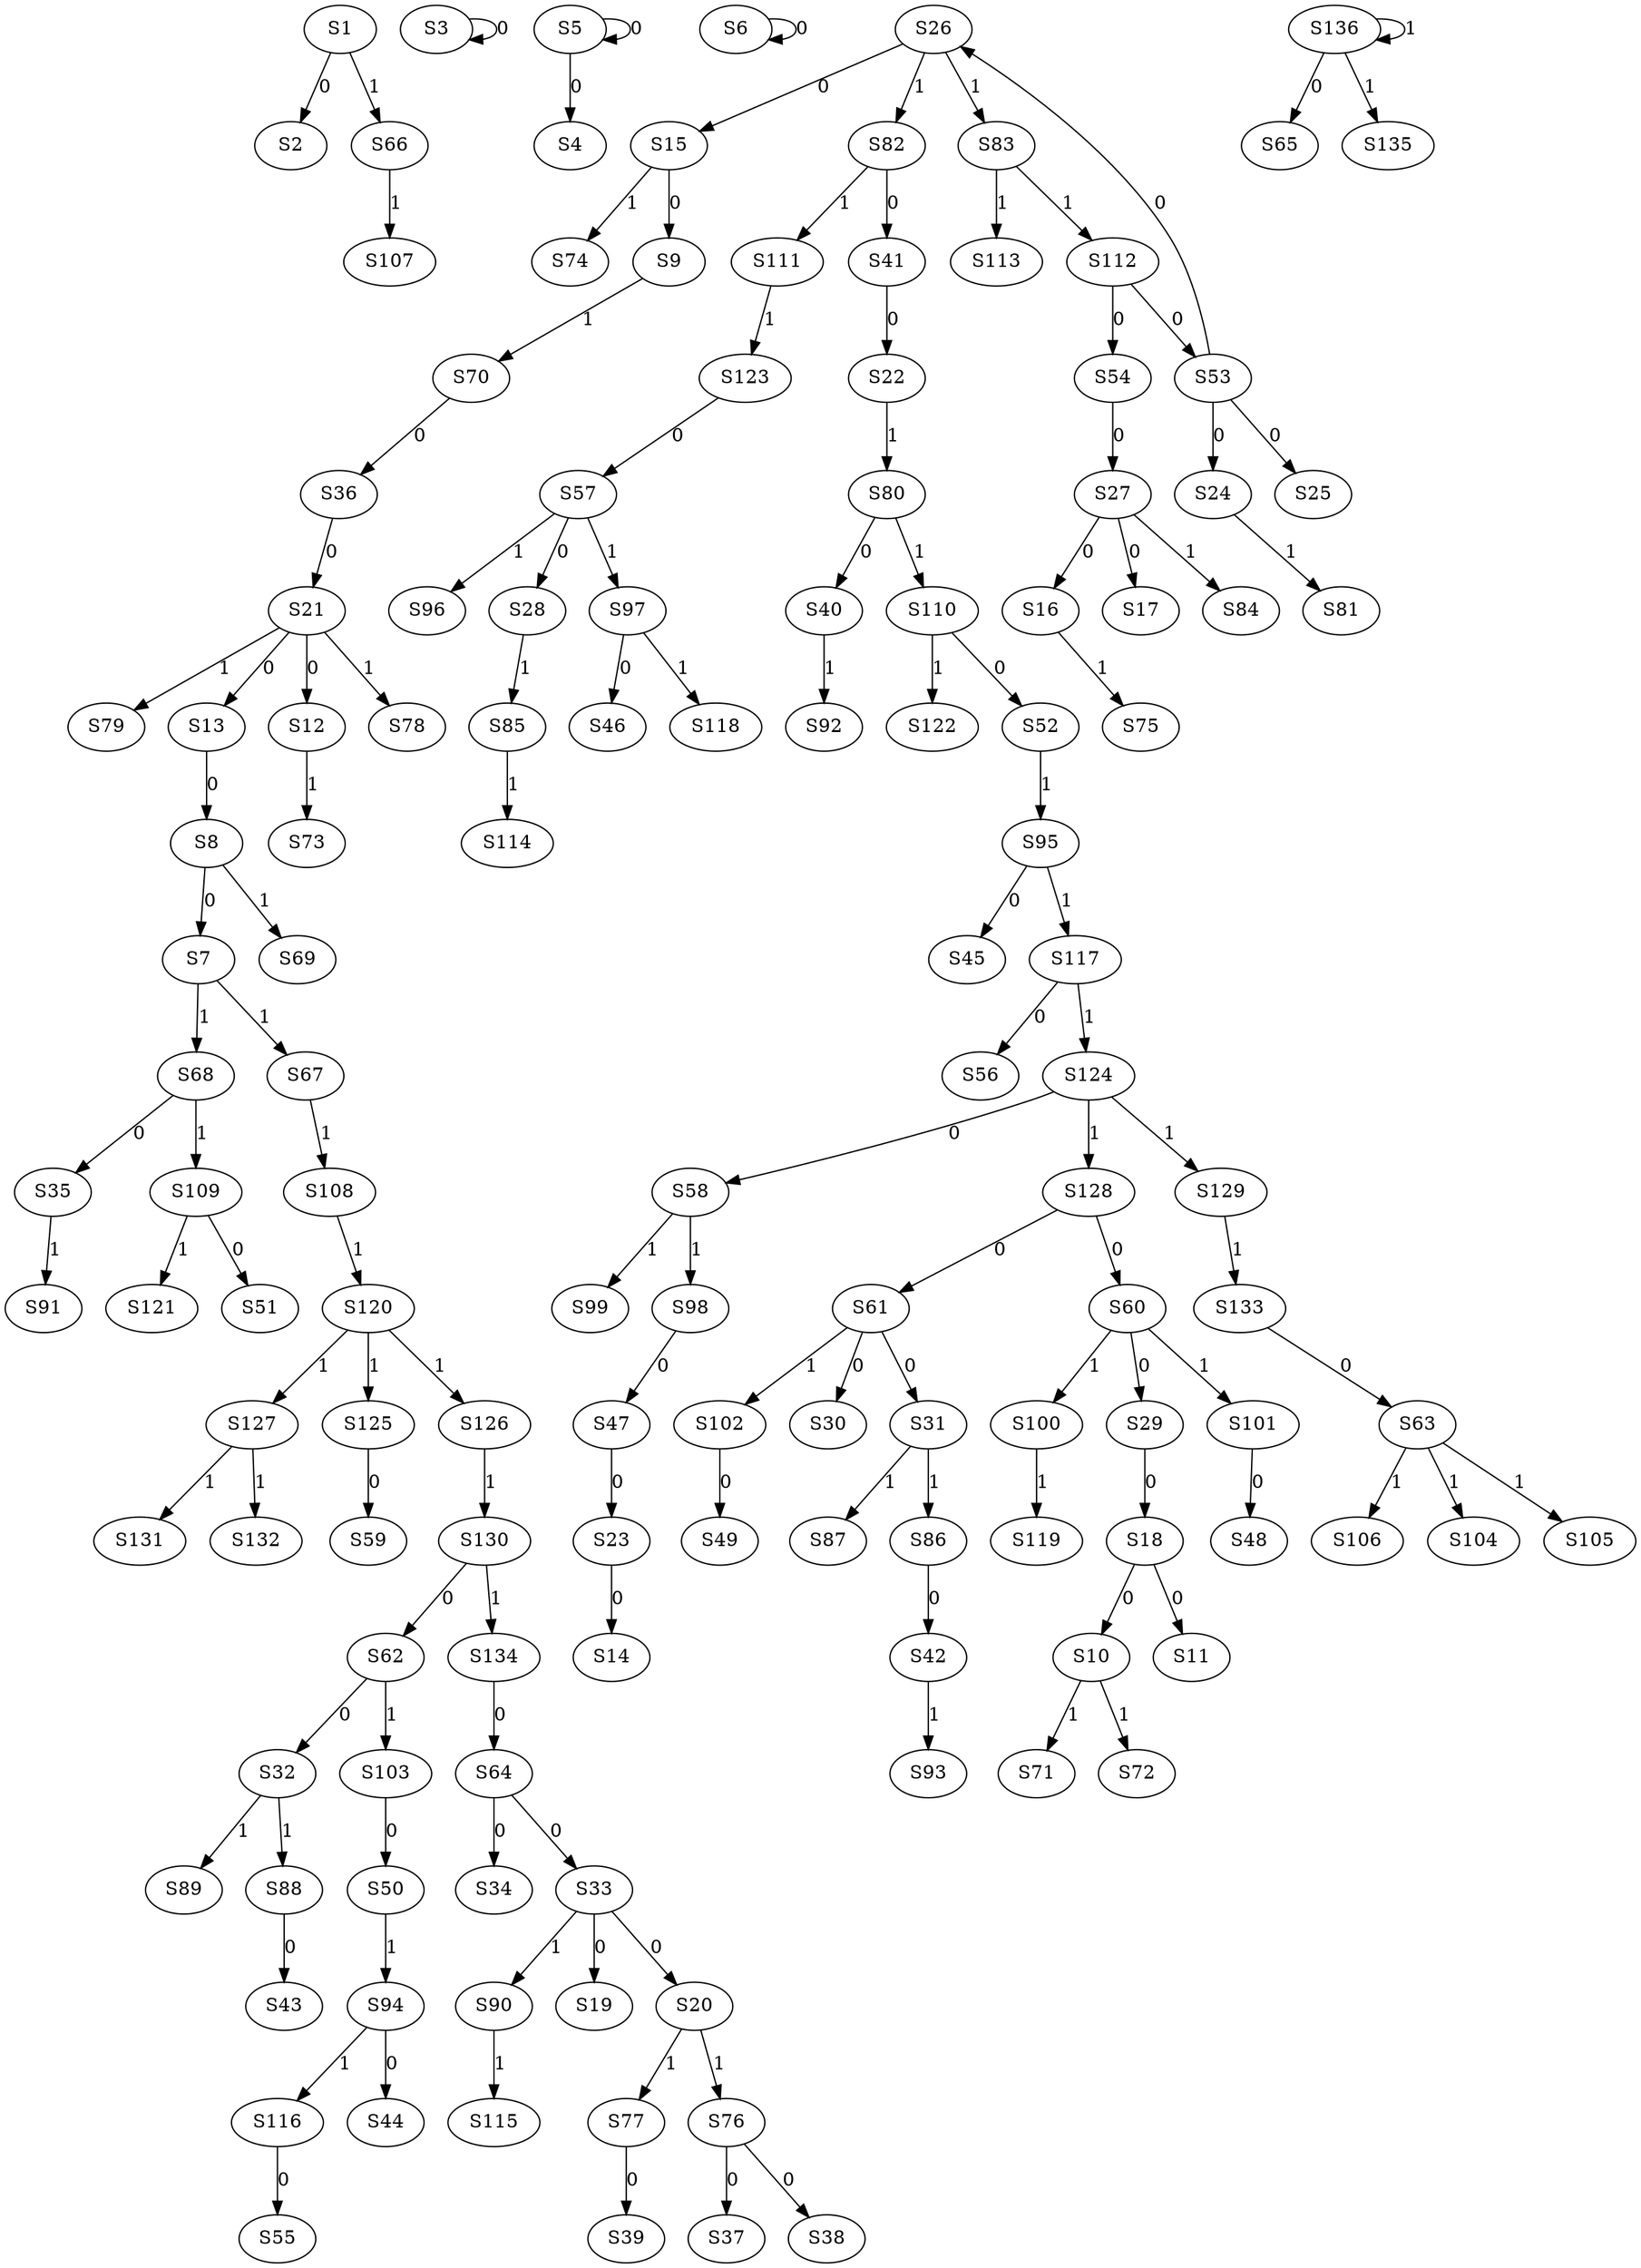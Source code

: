 strict digraph {
	S1 -> S2 [ label = 0 ];
	S3 -> S3 [ label = 0 ];
	S5 -> S4 [ label = 0 ];
	S5 -> S5 [ label = 0 ];
	S6 -> S6 [ label = 0 ];
	S8 -> S7 [ label = 0 ];
	S13 -> S8 [ label = 0 ];
	S15 -> S9 [ label = 0 ];
	S18 -> S10 [ label = 0 ];
	S18 -> S11 [ label = 0 ];
	S21 -> S12 [ label = 0 ];
	S21 -> S13 [ label = 0 ];
	S23 -> S14 [ label = 0 ];
	S26 -> S15 [ label = 0 ];
	S27 -> S16 [ label = 0 ];
	S27 -> S17 [ label = 0 ];
	S29 -> S18 [ label = 0 ];
	S33 -> S19 [ label = 0 ];
	S33 -> S20 [ label = 0 ];
	S36 -> S21 [ label = 0 ];
	S41 -> S22 [ label = 0 ];
	S47 -> S23 [ label = 0 ];
	S53 -> S24 [ label = 0 ];
	S53 -> S25 [ label = 0 ];
	S53 -> S26 [ label = 0 ];
	S54 -> S27 [ label = 0 ];
	S57 -> S28 [ label = 0 ];
	S60 -> S29 [ label = 0 ];
	S61 -> S30 [ label = 0 ];
	S61 -> S31 [ label = 0 ];
	S62 -> S32 [ label = 0 ];
	S64 -> S33 [ label = 0 ];
	S64 -> S34 [ label = 0 ];
	S68 -> S35 [ label = 0 ];
	S70 -> S36 [ label = 0 ];
	S76 -> S37 [ label = 0 ];
	S76 -> S38 [ label = 0 ];
	S77 -> S39 [ label = 0 ];
	S80 -> S40 [ label = 0 ];
	S82 -> S41 [ label = 0 ];
	S86 -> S42 [ label = 0 ];
	S88 -> S43 [ label = 0 ];
	S94 -> S44 [ label = 0 ];
	S95 -> S45 [ label = 0 ];
	S97 -> S46 [ label = 0 ];
	S98 -> S47 [ label = 0 ];
	S101 -> S48 [ label = 0 ];
	S102 -> S49 [ label = 0 ];
	S103 -> S50 [ label = 0 ];
	S109 -> S51 [ label = 0 ];
	S110 -> S52 [ label = 0 ];
	S112 -> S53 [ label = 0 ];
	S112 -> S54 [ label = 0 ];
	S116 -> S55 [ label = 0 ];
	S117 -> S56 [ label = 0 ];
	S123 -> S57 [ label = 0 ];
	S124 -> S58 [ label = 0 ];
	S125 -> S59 [ label = 0 ];
	S128 -> S60 [ label = 0 ];
	S128 -> S61 [ label = 0 ];
	S130 -> S62 [ label = 0 ];
	S133 -> S63 [ label = 0 ];
	S134 -> S64 [ label = 0 ];
	S136 -> S65 [ label = 0 ];
	S1 -> S66 [ label = 1 ];
	S7 -> S67 [ label = 1 ];
	S7 -> S68 [ label = 1 ];
	S8 -> S69 [ label = 1 ];
	S9 -> S70 [ label = 1 ];
	S10 -> S71 [ label = 1 ];
	S10 -> S72 [ label = 1 ];
	S12 -> S73 [ label = 1 ];
	S15 -> S74 [ label = 1 ];
	S16 -> S75 [ label = 1 ];
	S20 -> S76 [ label = 1 ];
	S20 -> S77 [ label = 1 ];
	S21 -> S78 [ label = 1 ];
	S21 -> S79 [ label = 1 ];
	S22 -> S80 [ label = 1 ];
	S24 -> S81 [ label = 1 ];
	S26 -> S82 [ label = 1 ];
	S26 -> S83 [ label = 1 ];
	S27 -> S84 [ label = 1 ];
	S28 -> S85 [ label = 1 ];
	S31 -> S86 [ label = 1 ];
	S31 -> S87 [ label = 1 ];
	S32 -> S88 [ label = 1 ];
	S32 -> S89 [ label = 1 ];
	S33 -> S90 [ label = 1 ];
	S35 -> S91 [ label = 1 ];
	S40 -> S92 [ label = 1 ];
	S42 -> S93 [ label = 1 ];
	S50 -> S94 [ label = 1 ];
	S52 -> S95 [ label = 1 ];
	S57 -> S96 [ label = 1 ];
	S57 -> S97 [ label = 1 ];
	S58 -> S98 [ label = 1 ];
	S58 -> S99 [ label = 1 ];
	S60 -> S100 [ label = 1 ];
	S60 -> S101 [ label = 1 ];
	S61 -> S102 [ label = 1 ];
	S62 -> S103 [ label = 1 ];
	S63 -> S104 [ label = 1 ];
	S63 -> S105 [ label = 1 ];
	S63 -> S106 [ label = 1 ];
	S66 -> S107 [ label = 1 ];
	S67 -> S108 [ label = 1 ];
	S68 -> S109 [ label = 1 ];
	S80 -> S110 [ label = 1 ];
	S82 -> S111 [ label = 1 ];
	S83 -> S112 [ label = 1 ];
	S83 -> S113 [ label = 1 ];
	S85 -> S114 [ label = 1 ];
	S90 -> S115 [ label = 1 ];
	S94 -> S116 [ label = 1 ];
	S95 -> S117 [ label = 1 ];
	S97 -> S118 [ label = 1 ];
	S100 -> S119 [ label = 1 ];
	S108 -> S120 [ label = 1 ];
	S109 -> S121 [ label = 1 ];
	S110 -> S122 [ label = 1 ];
	S111 -> S123 [ label = 1 ];
	S117 -> S124 [ label = 1 ];
	S120 -> S125 [ label = 1 ];
	S120 -> S126 [ label = 1 ];
	S120 -> S127 [ label = 1 ];
	S124 -> S128 [ label = 1 ];
	S124 -> S129 [ label = 1 ];
	S126 -> S130 [ label = 1 ];
	S127 -> S131 [ label = 1 ];
	S127 -> S132 [ label = 1 ];
	S129 -> S133 [ label = 1 ];
	S130 -> S134 [ label = 1 ];
	S136 -> S135 [ label = 1 ];
	S136 -> S136 [ label = 1 ];
}